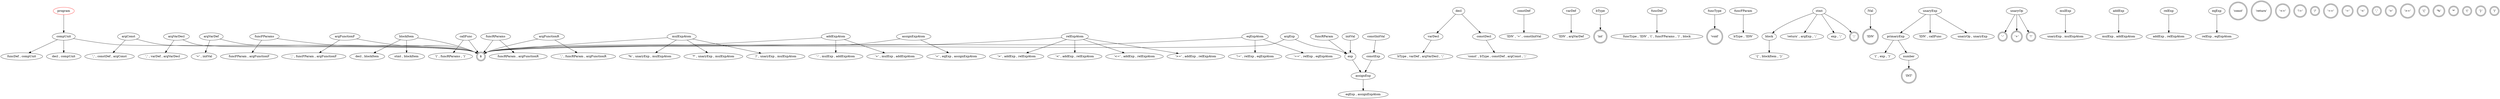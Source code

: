 // graph_grammar
digraph {
	program -> compUnit
	compUnit -> "decl , compUnit"
	compUnit -> "funcDef , compUnit"
	compUnit -> "$"
	decl -> varDecl
	decl -> constDecl
	constDecl -> "'const' , bType , constDef , argConst , ';'"
	argConst -> "',' , constDef , argConst"
	argConst -> "$"
	constDef -> "'IDN' , '=' , constInitVal"
	constInitVal -> constExp
	varDecl -> "bType , varDef , argVarDecl , ';'"
	argVarDecl -> "$"
	argVarDecl -> "',' , varDef , argVarDecl"
	varDef -> "'IDN' , argVarDef"
	argVarDef -> "$"
	argVarDef -> "'=' , initVal"
	initVal -> exp
	bType -> "'int'"
	funcDef -> "funcType , 'IDN' , '(' , funcFParams , ')' , block"
	funcType -> "'void'"
	funcFParams -> "funcFParam , argFunctionF"
	funcFParams -> "$"
	argFunctionF -> "$"
	argFunctionF -> "',' , funcFParam , argFunctionF"
	funcFParam -> "bType , 'IDN'"
	block -> "'{' , blockItem , '}'"
	blockItem -> "stmt , blockItem"
	blockItem -> "decl , blockItem"
	blockItem -> "$"
	stmt -> "'return' , argExp , ';'"
	stmt -> "exp , ';'"
	stmt -> "';'"
	stmt -> block
	argExp -> "$"
	argExp -> exp
	exp -> assignExp
	lVal -> "'IDN'"
	primaryExp -> "'(' , exp , ')'"
	primaryExp -> number
	number -> "'INT'"
	unaryOp -> "'-'"
	unaryOp -> "'+'"
	unaryOp -> "'!'"
	unaryExp -> primaryExp
	unaryExp -> "'IDN' , callFunc"
	unaryExp -> "unaryOp , unaryExp"
	callFunc -> "$"
	callFunc -> "'(' , funcRParams , ')'"
	funcRParams -> "$"
	funcRParams -> "funcRParam , argFunctionR"
	argFunctionR -> "',' , funcRParam , argFunctionR"
	argFunctionR -> "$"
	funcRParam -> exp
	mulExp -> "unaryExp , mulExpAtom"
	mulExpAtom -> "'%' , unaryExp , mulExpAtom"
	mulExpAtom -> "$"
	mulExpAtom -> "'*' , unaryExp , mulExpAtom"
	mulExpAtom -> "'/' , unaryExp , mulExpAtom"
	addExp -> "mulExp , addExpAtom"
	addExpAtom -> "$"
	addExpAtom -> "'+' , mulExp , addExpAtom"
	addExpAtom -> "'-' , mulExp , addExpAtom"
	relExp -> "addExp , relExpAtom"
	relExpAtom -> "'>=' , addExp , relExpAtom"
	relExpAtom -> "'>' , addExp , relExpAtom"
	relExpAtom -> "'<' , addExp , relExpAtom"
	relExpAtom -> "$"
	relExpAtom -> "'<=' , addExp , relExpAtom"
	eqExp -> "relExp , eqExpAtom"
	eqExpAtom -> "'==' , relExp , eqExpAtom"
	eqExpAtom -> "$"
	eqExpAtom -> "'!=' , relExp , eqExpAtom"
	assignExp -> "eqExp , assignExpAtom"
	assignExpAtom -> "$"
	assignExpAtom -> "'=' , eqExp , assignExpAtom"
	constExp -> assignExp
	program [color=red]
	"'const'" [shape=doublecircle]
	"'int'" [shape=doublecircle]
	"'IDN'" [shape=doublecircle]
	"'return'" [shape=doublecircle]
	"'<='" [shape=doublecircle]
	"'!='" [shape=doublecircle]
	"'/'" [shape=doublecircle]
	"'=='" [shape=doublecircle]
	"'='" [shape=doublecircle]
	"'!'" [shape=doublecircle]
	"'<'" [shape=doublecircle]
	"','" [shape=doublecircle]
	"'INT'" [shape=doublecircle]
	"'>'" [shape=doublecircle]
	"'-'" [shape=doublecircle]
	"'>='" [shape=doublecircle]
	"'{'" [shape=doublecircle]
	"$" [shape=doublecircle]
	"'%'" [shape=doublecircle]
	"'*'" [shape=doublecircle]
	"'('" [shape=doublecircle]
	"'}'" [shape=doublecircle]
	"'void'" [shape=doublecircle]
	"';'" [shape=doublecircle]
	"'+'" [shape=doublecircle]
	"')'" [shape=doublecircle]
}
